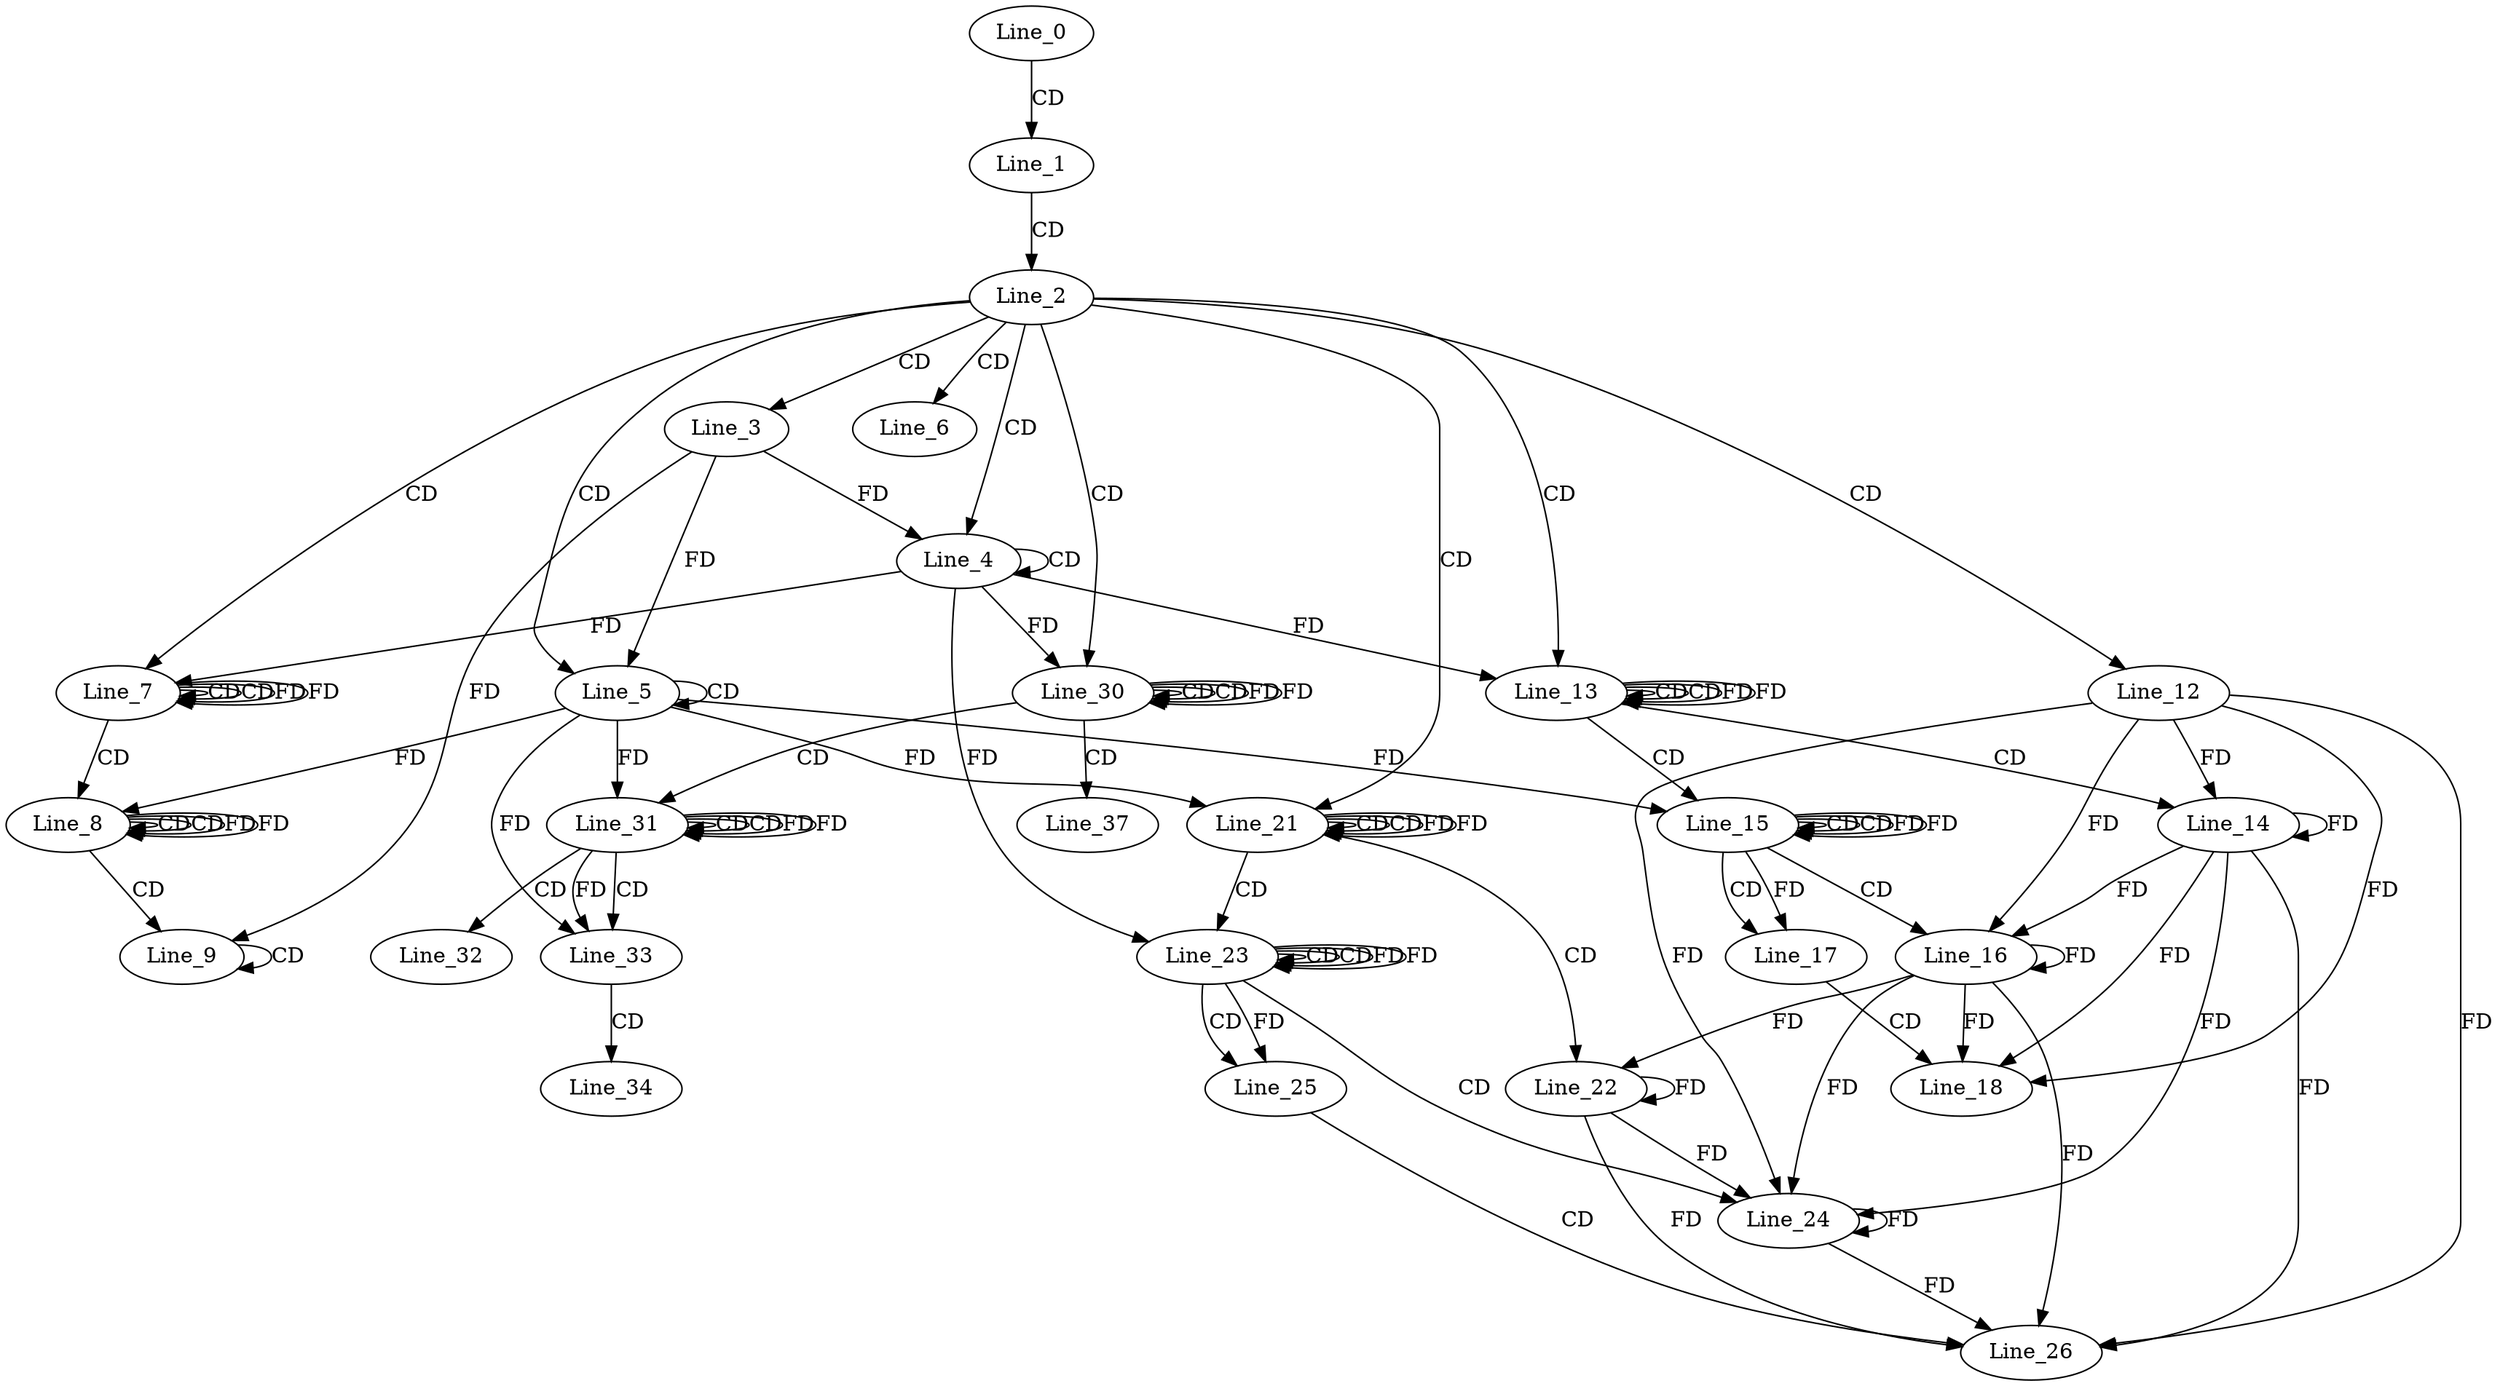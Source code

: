 digraph G {
  Line_0;
  Line_1;
  Line_2;
  Line_3;
  Line_4;
  Line_4;
  Line_5;
  Line_5;
  Line_6;
  Line_7;
  Line_7;
  Line_7;
  Line_8;
  Line_8;
  Line_8;
  Line_9;
  Line_9;
  Line_12;
  Line_13;
  Line_13;
  Line_13;
  Line_14;
  Line_15;
  Line_15;
  Line_15;
  Line_16;
  Line_17;
  Line_18;
  Line_21;
  Line_21;
  Line_21;
  Line_22;
  Line_23;
  Line_23;
  Line_23;
  Line_24;
  Line_25;
  Line_26;
  Line_30;
  Line_30;
  Line_30;
  Line_31;
  Line_31;
  Line_31;
  Line_32;
  Line_33;
  Line_34;
  Line_37;
  Line_0 -> Line_1 [ label="CD" ];
  Line_1 -> Line_2 [ label="CD" ];
  Line_2 -> Line_3 [ label="CD" ];
  Line_2 -> Line_4 [ label="CD" ];
  Line_4 -> Line_4 [ label="CD" ];
  Line_3 -> Line_4 [ label="FD" ];
  Line_2 -> Line_5 [ label="CD" ];
  Line_5 -> Line_5 [ label="CD" ];
  Line_3 -> Line_5 [ label="FD" ];
  Line_2 -> Line_6 [ label="CD" ];
  Line_2 -> Line_7 [ label="CD" ];
  Line_7 -> Line_7 [ label="CD" ];
  Line_4 -> Line_7 [ label="FD" ];
  Line_7 -> Line_7 [ label="CD" ];
  Line_7 -> Line_7 [ label="FD" ];
  Line_7 -> Line_8 [ label="CD" ];
  Line_8 -> Line_8 [ label="CD" ];
  Line_5 -> Line_8 [ label="FD" ];
  Line_8 -> Line_8 [ label="CD" ];
  Line_8 -> Line_8 [ label="FD" ];
  Line_8 -> Line_9 [ label="CD" ];
  Line_9 -> Line_9 [ label="CD" ];
  Line_3 -> Line_9 [ label="FD" ];
  Line_2 -> Line_12 [ label="CD" ];
  Line_2 -> Line_13 [ label="CD" ];
  Line_13 -> Line_13 [ label="CD" ];
  Line_4 -> Line_13 [ label="FD" ];
  Line_13 -> Line_13 [ label="CD" ];
  Line_13 -> Line_13 [ label="FD" ];
  Line_13 -> Line_14 [ label="CD" ];
  Line_14 -> Line_14 [ label="FD" ];
  Line_12 -> Line_14 [ label="FD" ];
  Line_13 -> Line_15 [ label="CD" ];
  Line_15 -> Line_15 [ label="CD" ];
  Line_5 -> Line_15 [ label="FD" ];
  Line_15 -> Line_15 [ label="CD" ];
  Line_15 -> Line_15 [ label="FD" ];
  Line_15 -> Line_16 [ label="CD" ];
  Line_16 -> Line_16 [ label="FD" ];
  Line_14 -> Line_16 [ label="FD" ];
  Line_12 -> Line_16 [ label="FD" ];
  Line_15 -> Line_17 [ label="CD" ];
  Line_15 -> Line_17 [ label="FD" ];
  Line_17 -> Line_18 [ label="CD" ];
  Line_16 -> Line_18 [ label="FD" ];
  Line_14 -> Line_18 [ label="FD" ];
  Line_12 -> Line_18 [ label="FD" ];
  Line_2 -> Line_21 [ label="CD" ];
  Line_21 -> Line_21 [ label="CD" ];
  Line_5 -> Line_21 [ label="FD" ];
  Line_21 -> Line_21 [ label="CD" ];
  Line_21 -> Line_21 [ label="FD" ];
  Line_21 -> Line_22 [ label="CD" ];
  Line_22 -> Line_22 [ label="FD" ];
  Line_16 -> Line_22 [ label="FD" ];
  Line_21 -> Line_23 [ label="CD" ];
  Line_23 -> Line_23 [ label="CD" ];
  Line_4 -> Line_23 [ label="FD" ];
  Line_23 -> Line_23 [ label="CD" ];
  Line_23 -> Line_23 [ label="FD" ];
  Line_23 -> Line_24 [ label="CD" ];
  Line_24 -> Line_24 [ label="FD" ];
  Line_22 -> Line_24 [ label="FD" ];
  Line_16 -> Line_24 [ label="FD" ];
  Line_14 -> Line_24 [ label="FD" ];
  Line_12 -> Line_24 [ label="FD" ];
  Line_23 -> Line_25 [ label="CD" ];
  Line_23 -> Line_25 [ label="FD" ];
  Line_25 -> Line_26 [ label="CD" ];
  Line_24 -> Line_26 [ label="FD" ];
  Line_22 -> Line_26 [ label="FD" ];
  Line_16 -> Line_26 [ label="FD" ];
  Line_14 -> Line_26 [ label="FD" ];
  Line_12 -> Line_26 [ label="FD" ];
  Line_2 -> Line_30 [ label="CD" ];
  Line_30 -> Line_30 [ label="CD" ];
  Line_4 -> Line_30 [ label="FD" ];
  Line_30 -> Line_30 [ label="CD" ];
  Line_30 -> Line_30 [ label="FD" ];
  Line_30 -> Line_31 [ label="CD" ];
  Line_31 -> Line_31 [ label="CD" ];
  Line_5 -> Line_31 [ label="FD" ];
  Line_31 -> Line_31 [ label="CD" ];
  Line_31 -> Line_31 [ label="FD" ];
  Line_31 -> Line_32 [ label="CD" ];
  Line_31 -> Line_33 [ label="CD" ];
  Line_31 -> Line_33 [ label="FD" ];
  Line_5 -> Line_33 [ label="FD" ];
  Line_33 -> Line_34 [ label="CD" ];
  Line_30 -> Line_37 [ label="CD" ];
  Line_7 -> Line_7 [ label="FD" ];
  Line_8 -> Line_8 [ label="FD" ];
  Line_13 -> Line_13 [ label="FD" ];
  Line_15 -> Line_15 [ label="FD" ];
  Line_21 -> Line_21 [ label="FD" ];
  Line_23 -> Line_23 [ label="FD" ];
  Line_30 -> Line_30 [ label="FD" ];
  Line_31 -> Line_31 [ label="FD" ];
}
